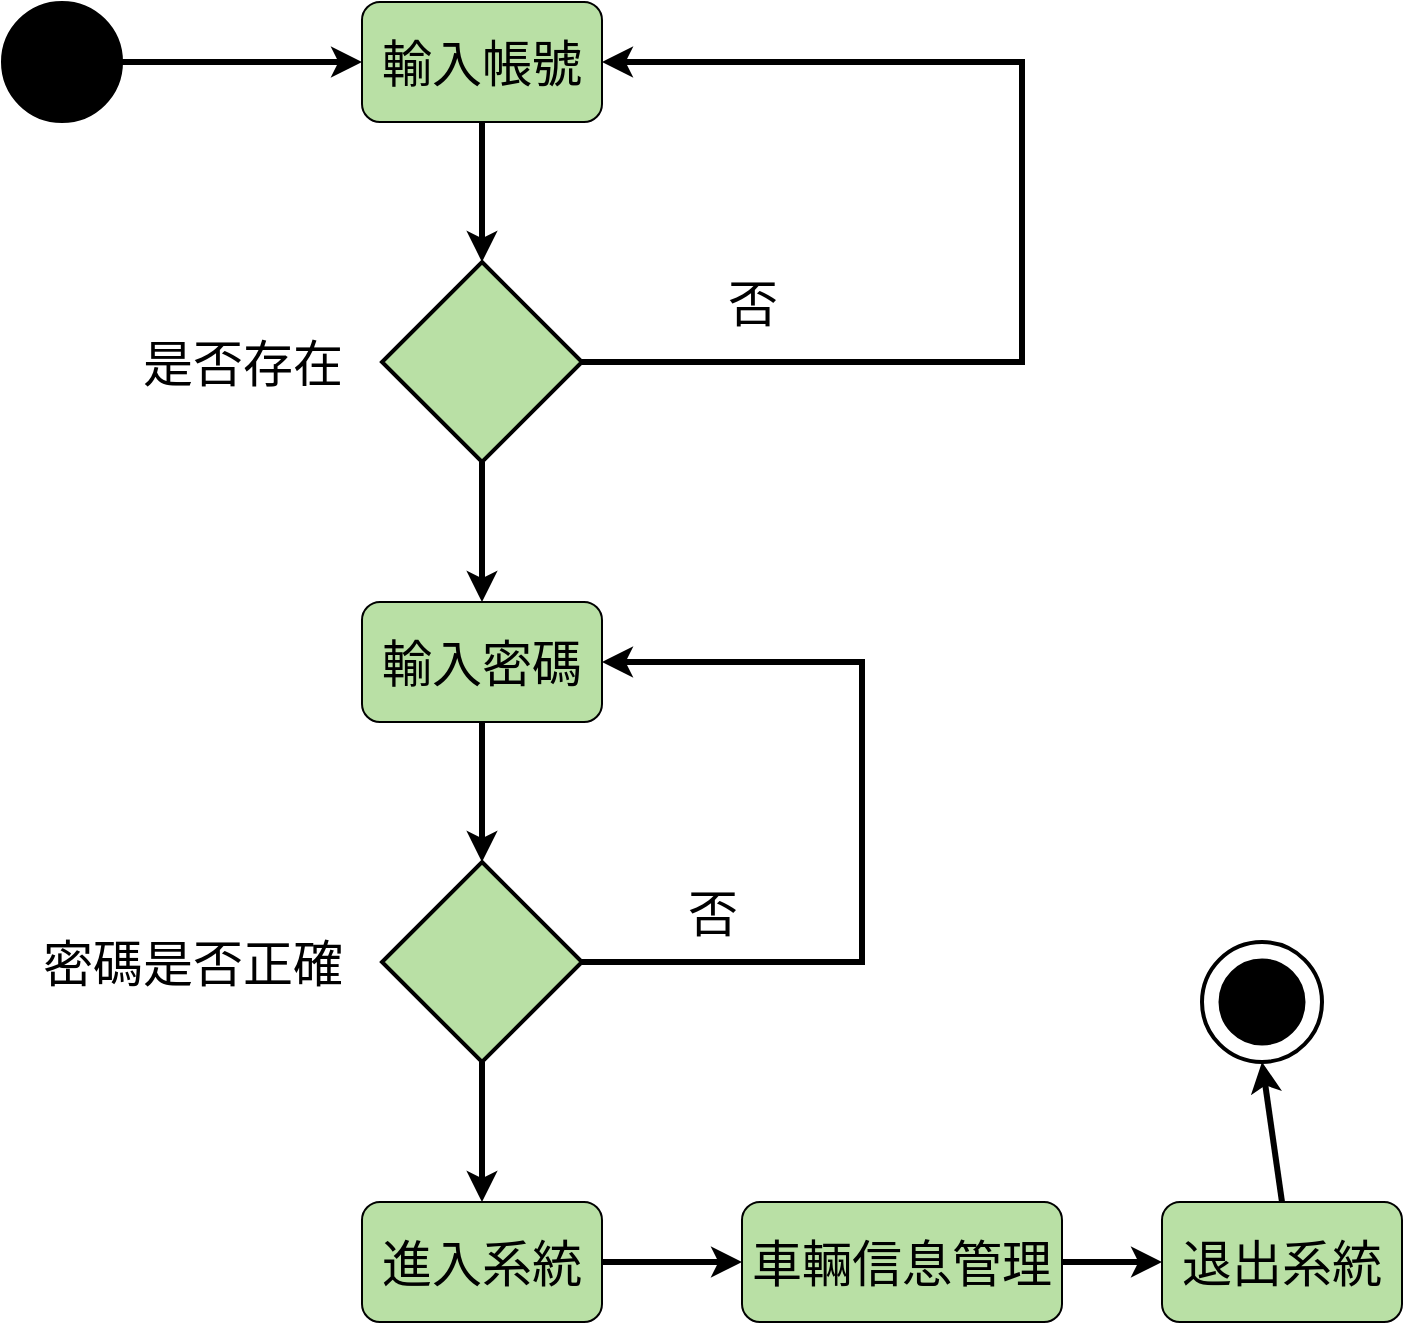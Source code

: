 <mxfile version="22.1.12" type="google">
  <diagram name="第 1 页" id="AphUriB6oLPGAyUAhMsj">
    <mxGraphModel grid="1" page="1" gridSize="10" guides="1" tooltips="1" connect="1" arrows="1" fold="1" pageScale="1" pageWidth="827" pageHeight="1169" math="0" shadow="0">
      <root>
        <mxCell id="0" />
        <mxCell id="1" parent="0" />
        <mxCell id="THg8-JgT5skp2uJLUXUP-13" style="edgeStyle=orthogonalEdgeStyle;rounded=0;orthogonalLoop=1;jettySize=auto;html=1;exitX=1;exitY=0.5;exitDx=0;exitDy=0;entryX=0;entryY=0.5;entryDx=0;entryDy=0;strokeWidth=3;" edge="1" parent="1" source="THg8-JgT5skp2uJLUXUP-1" target="THg8-JgT5skp2uJLUXUP-3">
          <mxGeometry relative="1" as="geometry" />
        </mxCell>
        <mxCell id="THg8-JgT5skp2uJLUXUP-1" value="" style="ellipse;whiteSpace=wrap;html=1;aspect=fixed;fillColor=#000000;" vertex="1" parent="1">
          <mxGeometry x="90" y="130" width="60" height="60" as="geometry" />
        </mxCell>
        <mxCell id="THg8-JgT5skp2uJLUXUP-3" value="&lt;font style=&quot;font-size: 25px;&quot;&gt;輸入帳號&lt;/font&gt;" style="rounded=1;whiteSpace=wrap;html=1;fillColor=#B9E0A5;" vertex="1" parent="1">
          <mxGeometry x="270" y="130" width="120" height="60" as="geometry" />
        </mxCell>
        <mxCell id="THg8-JgT5skp2uJLUXUP-14" style="edgeStyle=orthogonalEdgeStyle;rounded=0;orthogonalLoop=1;jettySize=auto;html=1;exitX=1;exitY=0.5;exitDx=0;exitDy=0;exitPerimeter=0;entryX=1;entryY=0.5;entryDx=0;entryDy=0;strokeWidth=3;" edge="1" parent="1" source="THg8-JgT5skp2uJLUXUP-4" target="THg8-JgT5skp2uJLUXUP-3">
          <mxGeometry relative="1" as="geometry">
            <Array as="points">
              <mxPoint x="600" y="310" />
              <mxPoint x="600" y="160" />
            </Array>
          </mxGeometry>
        </mxCell>
        <mxCell id="THg8-JgT5skp2uJLUXUP-16" style="edgeStyle=orthogonalEdgeStyle;rounded=0;orthogonalLoop=1;jettySize=auto;html=1;exitX=0.5;exitY=1;exitDx=0;exitDy=0;exitPerimeter=0;entryX=0.5;entryY=0;entryDx=0;entryDy=0;strokeWidth=3;" edge="1" parent="1" source="THg8-JgT5skp2uJLUXUP-4" target="THg8-JgT5skp2uJLUXUP-5">
          <mxGeometry relative="1" as="geometry" />
        </mxCell>
        <mxCell id="THg8-JgT5skp2uJLUXUP-4" value="" style="strokeWidth=2;html=1;shape=mxgraph.flowchart.decision;whiteSpace=wrap;fillColor=#B9E0A5;" vertex="1" parent="1">
          <mxGeometry x="280" y="260" width="100" height="100" as="geometry" />
        </mxCell>
        <mxCell id="THg8-JgT5skp2uJLUXUP-5" value="&lt;font style=&quot;font-size: 25px;&quot;&gt;輸入密碼&lt;/font&gt;" style="rounded=1;whiteSpace=wrap;html=1;fillColor=#B9E0A5;" vertex="1" parent="1">
          <mxGeometry x="270" y="430" width="120" height="60" as="geometry" />
        </mxCell>
        <mxCell id="THg8-JgT5skp2uJLUXUP-18" style="edgeStyle=orthogonalEdgeStyle;rounded=0;orthogonalLoop=1;jettySize=auto;html=1;exitX=1;exitY=0.5;exitDx=0;exitDy=0;exitPerimeter=0;entryX=1;entryY=0.5;entryDx=0;entryDy=0;strokeWidth=3;" edge="1" parent="1" source="THg8-JgT5skp2uJLUXUP-6" target="THg8-JgT5skp2uJLUXUP-5">
          <mxGeometry relative="1" as="geometry">
            <Array as="points">
              <mxPoint x="520" y="610" />
              <mxPoint x="520" y="460" />
            </Array>
          </mxGeometry>
        </mxCell>
        <mxCell id="THg8-JgT5skp2uJLUXUP-19" style="edgeStyle=orthogonalEdgeStyle;rounded=0;orthogonalLoop=1;jettySize=auto;html=1;exitX=0.5;exitY=1;exitDx=0;exitDy=0;exitPerimeter=0;entryX=0.5;entryY=0;entryDx=0;entryDy=0;strokeWidth=3;" edge="1" parent="1" source="THg8-JgT5skp2uJLUXUP-6" target="THg8-JgT5skp2uJLUXUP-7">
          <mxGeometry relative="1" as="geometry" />
        </mxCell>
        <mxCell id="THg8-JgT5skp2uJLUXUP-6" value="" style="strokeWidth=2;html=1;shape=mxgraph.flowchart.decision;whiteSpace=wrap;fillColor=#B9E0A5;" vertex="1" parent="1">
          <mxGeometry x="280" y="560" width="100" height="100" as="geometry" />
        </mxCell>
        <mxCell id="THg8-JgT5skp2uJLUXUP-20" style="edgeStyle=orthogonalEdgeStyle;rounded=0;orthogonalLoop=1;jettySize=auto;html=1;exitX=1;exitY=0.5;exitDx=0;exitDy=0;entryX=0;entryY=0.5;entryDx=0;entryDy=0;strokeWidth=3;" edge="1" parent="1" source="THg8-JgT5skp2uJLUXUP-7" target="THg8-JgT5skp2uJLUXUP-8">
          <mxGeometry relative="1" as="geometry" />
        </mxCell>
        <mxCell id="THg8-JgT5skp2uJLUXUP-7" value="&lt;font style=&quot;font-size: 25px;&quot;&gt;進入系統&lt;/font&gt;" style="rounded=1;whiteSpace=wrap;html=1;fillColor=#B9E0A5;" vertex="1" parent="1">
          <mxGeometry x="270" y="730" width="120" height="60" as="geometry" />
        </mxCell>
        <mxCell id="THg8-JgT5skp2uJLUXUP-21" style="edgeStyle=orthogonalEdgeStyle;rounded=0;orthogonalLoop=1;jettySize=auto;html=1;exitX=1;exitY=0.5;exitDx=0;exitDy=0;entryX=0;entryY=0.5;entryDx=0;entryDy=0;strokeWidth=3;" edge="1" parent="1" source="THg8-JgT5skp2uJLUXUP-8" target="THg8-JgT5skp2uJLUXUP-9">
          <mxGeometry relative="1" as="geometry" />
        </mxCell>
        <mxCell id="THg8-JgT5skp2uJLUXUP-8" value="&lt;font style=&quot;font-size: 25px;&quot;&gt;車輛信息管理&lt;/font&gt;" style="rounded=1;whiteSpace=wrap;html=1;fillColor=#B9E0A5;" vertex="1" parent="1">
          <mxGeometry x="460" y="730" width="160" height="60" as="geometry" />
        </mxCell>
        <mxCell id="THg8-JgT5skp2uJLUXUP-9" value="&lt;font style=&quot;font-size: 25px;&quot;&gt;退出系統&lt;/font&gt;" style="rounded=1;whiteSpace=wrap;html=1;fillColor=#B9E0A5;" vertex="1" parent="1">
          <mxGeometry x="670" y="730" width="120" height="60" as="geometry" />
        </mxCell>
        <mxCell id="THg8-JgT5skp2uJLUXUP-15" style="edgeStyle=orthogonalEdgeStyle;rounded=0;orthogonalLoop=1;jettySize=auto;html=1;exitX=0.5;exitY=1;exitDx=0;exitDy=0;entryX=0.5;entryY=0;entryDx=0;entryDy=0;entryPerimeter=0;strokeWidth=3;" edge="1" parent="1" source="THg8-JgT5skp2uJLUXUP-3" target="THg8-JgT5skp2uJLUXUP-4">
          <mxGeometry relative="1" as="geometry" />
        </mxCell>
        <mxCell id="THg8-JgT5skp2uJLUXUP-17" style="edgeStyle=orthogonalEdgeStyle;rounded=0;orthogonalLoop=1;jettySize=auto;html=1;exitX=0.5;exitY=1;exitDx=0;exitDy=0;entryX=0.5;entryY=0;entryDx=0;entryDy=0;entryPerimeter=0;strokeWidth=3;" edge="1" parent="1" source="THg8-JgT5skp2uJLUXUP-5" target="THg8-JgT5skp2uJLUXUP-6">
          <mxGeometry relative="1" as="geometry" />
        </mxCell>
        <mxCell id="THg8-JgT5skp2uJLUXUP-11" value="" style="verticalLabelPosition=bottom;verticalAlign=top;html=1;shape=mxgraph.flowchart.on-page_reference;strokeWidth=2;container=0;" vertex="1" parent="1">
          <mxGeometry x="690" y="600" width="60" height="60" as="geometry" />
        </mxCell>
        <mxCell id="THg8-JgT5skp2uJLUXUP-12" value="" style="verticalLabelPosition=bottom;verticalAlign=top;html=1;shape=mxgraph.flowchart.on-page_reference;fillColor=#000000;container=0;strokeWidth=21;" vertex="1" parent="1">
          <mxGeometry x="708.75" y="618.75" width="22.5" height="22.5" as="geometry" />
        </mxCell>
        <mxCell id="THg8-JgT5skp2uJLUXUP-27" value="" style="endArrow=classic;html=1;rounded=0;exitX=0.5;exitY=0;exitDx=0;exitDy=0;entryX=0.5;entryY=1;entryDx=0;entryDy=0;entryPerimeter=0;strokeWidth=3;" edge="1" parent="1" source="THg8-JgT5skp2uJLUXUP-9" target="THg8-JgT5skp2uJLUXUP-11">
          <mxGeometry width="50" height="50" relative="1" as="geometry">
            <mxPoint x="560" y="680" as="sourcePoint" />
            <mxPoint x="610" y="630" as="targetPoint" />
          </mxGeometry>
        </mxCell>
        <mxCell id="THg8-JgT5skp2uJLUXUP-29" value="&lt;font style=&quot;font-size: 25px;&quot;&gt;是否存在&lt;/font&gt;" style="text;html=1;align=center;verticalAlign=middle;resizable=0;points=[];autosize=1;strokeColor=none;fillColor=none;" vertex="1" parent="1">
          <mxGeometry x="150" y="290" width="120" height="40" as="geometry" />
        </mxCell>
        <mxCell id="THg8-JgT5skp2uJLUXUP-30" value="&lt;font style=&quot;font-size: 25px;&quot;&gt;密碼是否正確&lt;/font&gt;" style="text;html=1;align=center;verticalAlign=middle;resizable=0;points=[];autosize=1;strokeColor=none;fillColor=none;" vertex="1" parent="1">
          <mxGeometry x="100" y="590" width="170" height="40" as="geometry" />
        </mxCell>
        <mxCell id="THg8-JgT5skp2uJLUXUP-31" value="&lt;font style=&quot;font-size: 25px;&quot;&gt;否&lt;/font&gt;" style="text;html=1;align=center;verticalAlign=middle;resizable=0;points=[];autosize=1;strokeColor=none;fillColor=none;" vertex="1" parent="1">
          <mxGeometry x="440" y="260" width="50" height="40" as="geometry" />
        </mxCell>
        <mxCell id="THg8-JgT5skp2uJLUXUP-32" value="&lt;font style=&quot;font-size: 25px;&quot;&gt;否&lt;/font&gt;" style="text;html=1;align=center;verticalAlign=middle;resizable=0;points=[];autosize=1;strokeColor=none;fillColor=none;" vertex="1" parent="1">
          <mxGeometry x="420" y="565" width="50" height="40" as="geometry" />
        </mxCell>
      </root>
    </mxGraphModel>
  </diagram>
</mxfile>
